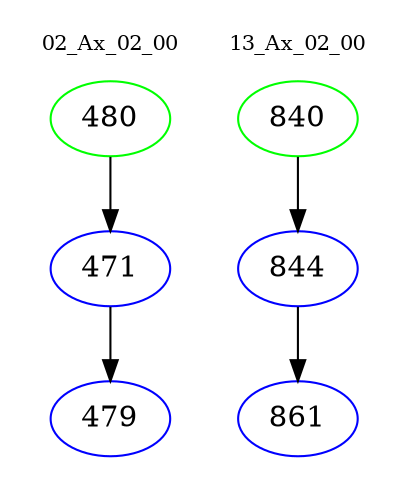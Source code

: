 digraph{
subgraph cluster_0 {
color = white
label = "02_Ax_02_00";
fontsize=10;
T0_480 [label="480", color="green"]
T0_480 -> T0_471 [color="black"]
T0_471 [label="471", color="blue"]
T0_471 -> T0_479 [color="black"]
T0_479 [label="479", color="blue"]
}
subgraph cluster_1 {
color = white
label = "13_Ax_02_00";
fontsize=10;
T1_840 [label="840", color="green"]
T1_840 -> T1_844 [color="black"]
T1_844 [label="844", color="blue"]
T1_844 -> T1_861 [color="black"]
T1_861 [label="861", color="blue"]
}
}
